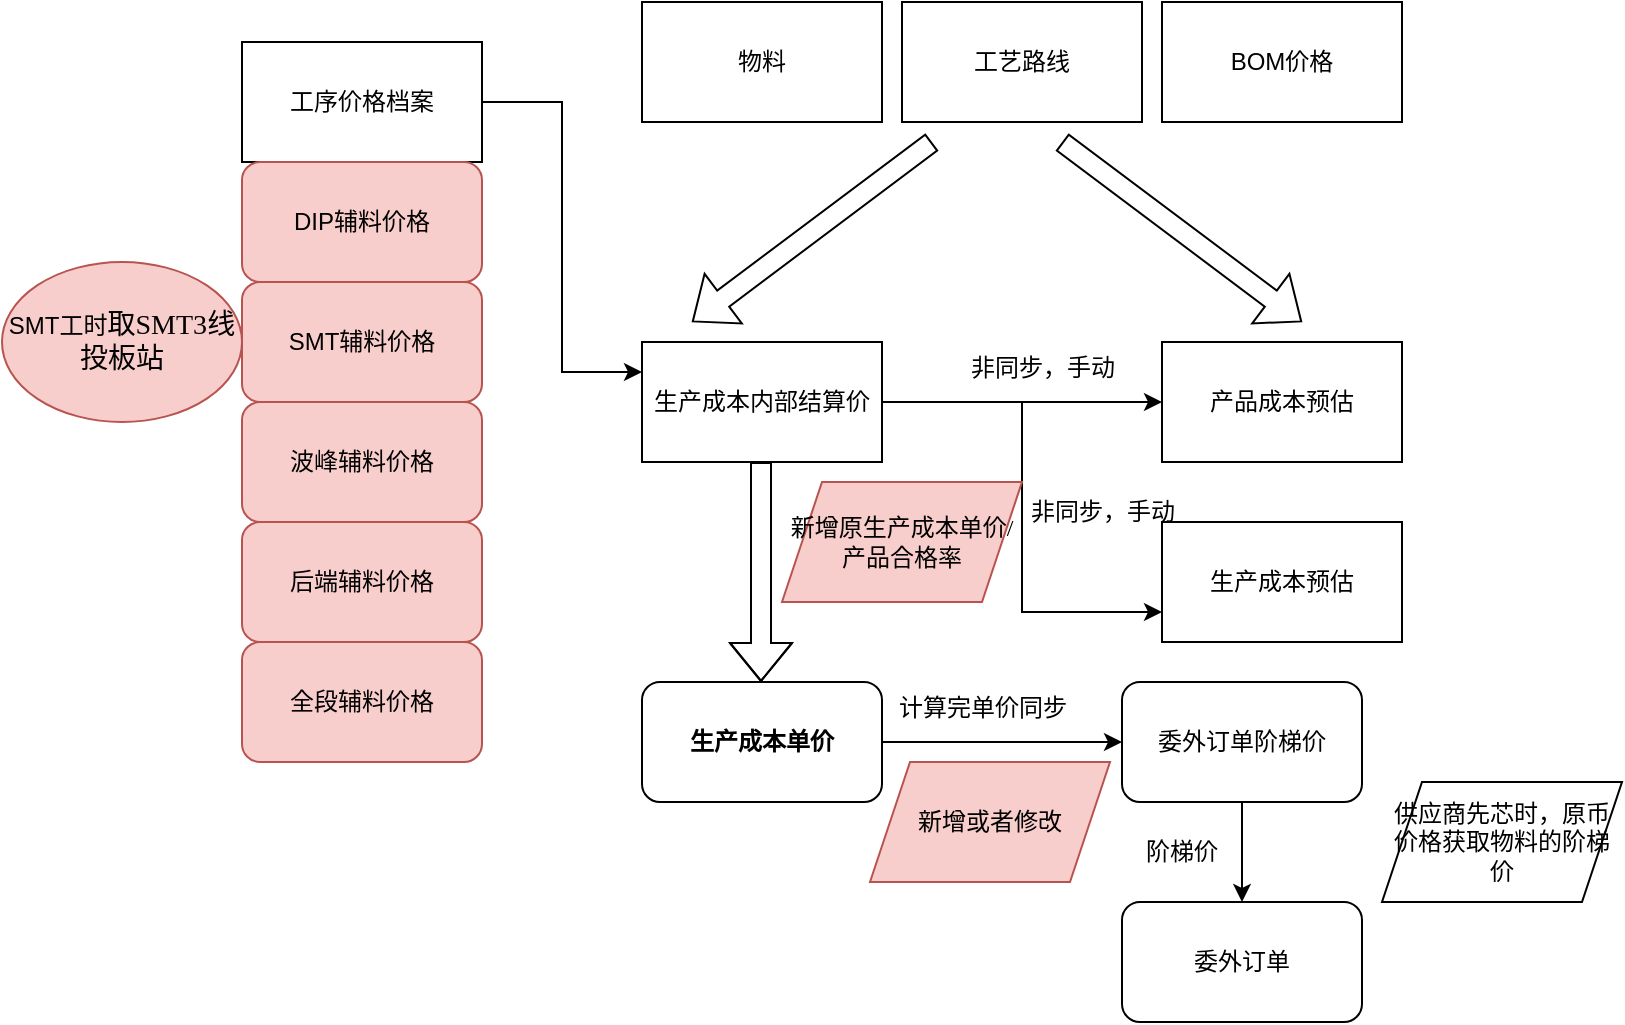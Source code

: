 <mxfile version="21.3.5" type="github">
  <diagram id="C5RBs43oDa-KdzZeNtuy" name="Page-1">
    <mxGraphModel dx="1615" dy="437" grid="1" gridSize="10" guides="1" tooltips="1" connect="1" arrows="1" fold="1" page="1" pageScale="1" pageWidth="827" pageHeight="1169" math="0" shadow="0">
      <root>
        <mxCell id="WIyWlLk6GJQsqaUBKTNV-0" />
        <mxCell id="WIyWlLk6GJQsqaUBKTNV-1" parent="WIyWlLk6GJQsqaUBKTNV-0" />
        <mxCell id="87sOYWtt1EghXxEH-w2J-45" style="edgeStyle=orthogonalEdgeStyle;rounded=0;orthogonalLoop=1;jettySize=auto;html=1;entryX=0;entryY=0.25;entryDx=0;entryDy=0;" parent="WIyWlLk6GJQsqaUBKTNV-1" source="87sOYWtt1EghXxEH-w2J-0" target="87sOYWtt1EghXxEH-w2J-2" edge="1">
          <mxGeometry relative="1" as="geometry" />
        </mxCell>
        <mxCell id="87sOYWtt1EghXxEH-w2J-0" value="工序价格档案" style="rounded=0;whiteSpace=wrap;html=1;" parent="WIyWlLk6GJQsqaUBKTNV-1" vertex="1">
          <mxGeometry x="100" y="90" width="120" height="60" as="geometry" />
        </mxCell>
        <mxCell id="87sOYWtt1EghXxEH-w2J-19" value="" style="edgeStyle=orthogonalEdgeStyle;rounded=0;orthogonalLoop=1;jettySize=auto;html=1;" parent="WIyWlLk6GJQsqaUBKTNV-1" source="87sOYWtt1EghXxEH-w2J-1" target="87sOYWtt1EghXxEH-w2J-18" edge="1">
          <mxGeometry relative="1" as="geometry" />
        </mxCell>
        <mxCell id="87sOYWtt1EghXxEH-w2J-1" value="&lt;p class=&quot;MsoNormal&quot;&gt;&lt;b&gt;生产成本单价&lt;/b&gt;&lt;/p&gt;" style="rounded=1;whiteSpace=wrap;html=1;" parent="WIyWlLk6GJQsqaUBKTNV-1" vertex="1">
          <mxGeometry x="300" y="410" width="120" height="60" as="geometry" />
        </mxCell>
        <mxCell id="87sOYWtt1EghXxEH-w2J-53" style="edgeStyle=orthogonalEdgeStyle;rounded=0;orthogonalLoop=1;jettySize=auto;html=1;" parent="WIyWlLk6GJQsqaUBKTNV-1" source="87sOYWtt1EghXxEH-w2J-2" target="87sOYWtt1EghXxEH-w2J-29" edge="1">
          <mxGeometry relative="1" as="geometry" />
        </mxCell>
        <mxCell id="87sOYWtt1EghXxEH-w2J-56" style="edgeStyle=orthogonalEdgeStyle;rounded=0;orthogonalLoop=1;jettySize=auto;html=1;entryX=0;entryY=0.75;entryDx=0;entryDy=0;" parent="WIyWlLk6GJQsqaUBKTNV-1" source="87sOYWtt1EghXxEH-w2J-2" target="87sOYWtt1EghXxEH-w2J-54" edge="1">
          <mxGeometry relative="1" as="geometry" />
        </mxCell>
        <mxCell id="87sOYWtt1EghXxEH-w2J-2" value="生产成本内部结算价" style="rounded=0;whiteSpace=wrap;html=1;" parent="WIyWlLk6GJQsqaUBKTNV-1" vertex="1">
          <mxGeometry x="300" y="240" width="120" height="60" as="geometry" />
        </mxCell>
        <mxCell id="87sOYWtt1EghXxEH-w2J-10" value="物料" style="whiteSpace=wrap;html=1;" parent="WIyWlLk6GJQsqaUBKTNV-1" vertex="1">
          <mxGeometry x="300" y="70" width="120" height="60" as="geometry" />
        </mxCell>
        <mxCell id="87sOYWtt1EghXxEH-w2J-11" value="工艺路线" style="whiteSpace=wrap;html=1;" parent="WIyWlLk6GJQsqaUBKTNV-1" vertex="1">
          <mxGeometry x="430" y="70" width="120" height="60" as="geometry" />
        </mxCell>
        <mxCell id="87sOYWtt1EghXxEH-w2J-14" value="" style="shape=flexArrow;endArrow=classic;html=1;rounded=0;" parent="WIyWlLk6GJQsqaUBKTNV-1" edge="1">
          <mxGeometry width="50" height="50" relative="1" as="geometry">
            <mxPoint x="359.5" y="300" as="sourcePoint" />
            <mxPoint x="359.5" y="410" as="targetPoint" />
            <Array as="points">
              <mxPoint x="359.5" y="360" />
            </Array>
          </mxGeometry>
        </mxCell>
        <mxCell id="87sOYWtt1EghXxEH-w2J-15" value="&lt;p class=&quot;MsoNormal&quot;&gt;&lt;font face=&quot;宋体&quot;&gt;新增原生产成本单价&lt;/font&gt;&lt;font face=&quot;Calibri&quot;&gt;/&lt;/font&gt;&lt;font face=&quot;宋体&quot;&gt;产品合格率&lt;/font&gt;&lt;/p&gt;" style="shape=parallelogram;perimeter=parallelogramPerimeter;whiteSpace=wrap;html=1;fixedSize=1;fillColor=#f8cecc;strokeColor=#b85450;" parent="WIyWlLk6GJQsqaUBKTNV-1" vertex="1">
          <mxGeometry x="370" y="310" width="120" height="60" as="geometry" />
        </mxCell>
        <mxCell id="87sOYWtt1EghXxEH-w2J-21" value="" style="edgeStyle=orthogonalEdgeStyle;rounded=0;orthogonalLoop=1;jettySize=auto;html=1;" parent="WIyWlLk6GJQsqaUBKTNV-1" source="87sOYWtt1EghXxEH-w2J-18" target="87sOYWtt1EghXxEH-w2J-20" edge="1">
          <mxGeometry relative="1" as="geometry" />
        </mxCell>
        <mxCell id="87sOYWtt1EghXxEH-w2J-18" value="委外订单阶梯价" style="whiteSpace=wrap;html=1;rounded=1;" parent="WIyWlLk6GJQsqaUBKTNV-1" vertex="1">
          <mxGeometry x="540" y="410" width="120" height="60" as="geometry" />
        </mxCell>
        <mxCell id="87sOYWtt1EghXxEH-w2J-20" value="委外订单" style="rounded=1;whiteSpace=wrap;html=1;" parent="WIyWlLk6GJQsqaUBKTNV-1" vertex="1">
          <mxGeometry x="540" y="520" width="120" height="60" as="geometry" />
        </mxCell>
        <mxCell id="87sOYWtt1EghXxEH-w2J-23" value="供应商先芯时，原币价格获取物料的阶梯价" style="shape=parallelogram;perimeter=parallelogramPerimeter;whiteSpace=wrap;html=1;fixedSize=1;" parent="WIyWlLk6GJQsqaUBKTNV-1" vertex="1">
          <mxGeometry x="670" y="460" width="120" height="60" as="geometry" />
        </mxCell>
        <mxCell id="87sOYWtt1EghXxEH-w2J-24" value="阶梯价" style="text;html=1;strokeColor=none;fillColor=none;align=center;verticalAlign=middle;whiteSpace=wrap;rounded=0;" parent="WIyWlLk6GJQsqaUBKTNV-1" vertex="1">
          <mxGeometry x="540" y="480" width="60" height="30" as="geometry" />
        </mxCell>
        <mxCell id="87sOYWtt1EghXxEH-w2J-27" value="新增或者修改" style="shape=parallelogram;perimeter=parallelogramPerimeter;whiteSpace=wrap;html=1;fixedSize=1;fillColor=#f8cecc;strokeColor=#b85450;" parent="WIyWlLk6GJQsqaUBKTNV-1" vertex="1">
          <mxGeometry x="414" y="450" width="120" height="60" as="geometry" />
        </mxCell>
        <mxCell id="87sOYWtt1EghXxEH-w2J-29" value="产品成本预估" style="rounded=0;whiteSpace=wrap;html=1;" parent="WIyWlLk6GJQsqaUBKTNV-1" vertex="1">
          <mxGeometry x="560" y="240" width="120" height="60" as="geometry" />
        </mxCell>
        <mxCell id="87sOYWtt1EghXxEH-w2J-31" value="BOM价格" style="rounded=0;whiteSpace=wrap;html=1;" parent="WIyWlLk6GJQsqaUBKTNV-1" vertex="1">
          <mxGeometry x="560" y="70" width="120" height="60" as="geometry" />
        </mxCell>
        <mxCell id="87sOYWtt1EghXxEH-w2J-33" value="SMT辅料价格" style="rounded=1;whiteSpace=wrap;html=1;fillColor=#f8cecc;strokeColor=#b85450;" parent="WIyWlLk6GJQsqaUBKTNV-1" vertex="1">
          <mxGeometry x="100" y="210" width="120" height="60" as="geometry" />
        </mxCell>
        <mxCell id="87sOYWtt1EghXxEH-w2J-34" value="波峰辅料价格" style="rounded=1;whiteSpace=wrap;html=1;fillColor=#f8cecc;strokeColor=#b85450;" parent="WIyWlLk6GJQsqaUBKTNV-1" vertex="1">
          <mxGeometry x="100" y="270" width="120" height="60" as="geometry" />
        </mxCell>
        <mxCell id="87sOYWtt1EghXxEH-w2J-35" value="后端辅料价格" style="rounded=1;whiteSpace=wrap;html=1;fillColor=#f8cecc;strokeColor=#b85450;" parent="WIyWlLk6GJQsqaUBKTNV-1" vertex="1">
          <mxGeometry x="100" y="330" width="120" height="60" as="geometry" />
        </mxCell>
        <mxCell id="87sOYWtt1EghXxEH-w2J-36" value="全段辅料价格" style="rounded=1;whiteSpace=wrap;html=1;fillColor=#f8cecc;strokeColor=#b85450;" parent="WIyWlLk6GJQsqaUBKTNV-1" vertex="1">
          <mxGeometry x="100" y="390" width="120" height="60" as="geometry" />
        </mxCell>
        <mxCell id="87sOYWtt1EghXxEH-w2J-37" value="DIP辅料价格" style="rounded=1;whiteSpace=wrap;html=1;fillColor=#f8cecc;strokeColor=#b85450;" parent="WIyWlLk6GJQsqaUBKTNV-1" vertex="1">
          <mxGeometry x="100" y="150" width="120" height="60" as="geometry" />
        </mxCell>
        <mxCell id="87sOYWtt1EghXxEH-w2J-48" value="" style="shape=flexArrow;endArrow=classic;html=1;rounded=0;" parent="WIyWlLk6GJQsqaUBKTNV-1" edge="1">
          <mxGeometry width="50" height="50" relative="1" as="geometry">
            <mxPoint x="445" y="140" as="sourcePoint" />
            <mxPoint x="325" y="230" as="targetPoint" />
          </mxGeometry>
        </mxCell>
        <mxCell id="87sOYWtt1EghXxEH-w2J-50" value="" style="shape=flexArrow;endArrow=classic;html=1;rounded=0;" parent="WIyWlLk6GJQsqaUBKTNV-1" edge="1">
          <mxGeometry width="50" height="50" relative="1" as="geometry">
            <mxPoint x="510" y="140" as="sourcePoint" />
            <mxPoint x="630" y="230" as="targetPoint" />
          </mxGeometry>
        </mxCell>
        <mxCell id="87sOYWtt1EghXxEH-w2J-51" value="计算完单价同步" style="text;html=1;align=center;verticalAlign=middle;resizable=0;points=[];autosize=1;strokeColor=none;fillColor=none;" parent="WIyWlLk6GJQsqaUBKTNV-1" vertex="1">
          <mxGeometry x="415" y="408" width="110" height="30" as="geometry" />
        </mxCell>
        <mxCell id="87sOYWtt1EghXxEH-w2J-54" value="生产成本预估" style="rounded=0;whiteSpace=wrap;html=1;" parent="WIyWlLk6GJQsqaUBKTNV-1" vertex="1">
          <mxGeometry x="560" y="330" width="120" height="60" as="geometry" />
        </mxCell>
        <mxCell id="87sOYWtt1EghXxEH-w2J-57" value="SMT工时&lt;font style=&quot;font-family: 宋体; font-size: 10.5pt; background-color: initial;&quot; face=&quot;宋体&quot;&gt;取&lt;/font&gt;&lt;font style=&quot;font-size: 10.5pt; background-color: initial;&quot; face=&quot;Calibri&quot;&gt;SMT3&lt;/font&gt;&lt;font style=&quot;font-family: 宋体; font-size: 10.5pt; background-color: initial;&quot; face=&quot;宋体&quot;&gt;线投板站&lt;/font&gt;" style="ellipse;whiteSpace=wrap;html=1;fillColor=#f8cecc;strokeColor=#b85450;" parent="WIyWlLk6GJQsqaUBKTNV-1" vertex="1">
          <mxGeometry x="-20" y="200" width="120" height="80" as="geometry" />
        </mxCell>
        <mxCell id="87sOYWtt1EghXxEH-w2J-60" value="非同步，手动" style="text;html=1;align=center;verticalAlign=middle;resizable=0;points=[];autosize=1;strokeColor=none;fillColor=none;" parent="WIyWlLk6GJQsqaUBKTNV-1" vertex="1">
          <mxGeometry x="450" y="238" width="100" height="30" as="geometry" />
        </mxCell>
        <mxCell id="87sOYWtt1EghXxEH-w2J-61" value="非同步，手动" style="text;html=1;align=center;verticalAlign=middle;resizable=0;points=[];autosize=1;strokeColor=none;fillColor=none;" parent="WIyWlLk6GJQsqaUBKTNV-1" vertex="1">
          <mxGeometry x="480" y="310" width="100" height="30" as="geometry" />
        </mxCell>
      </root>
    </mxGraphModel>
  </diagram>
</mxfile>
